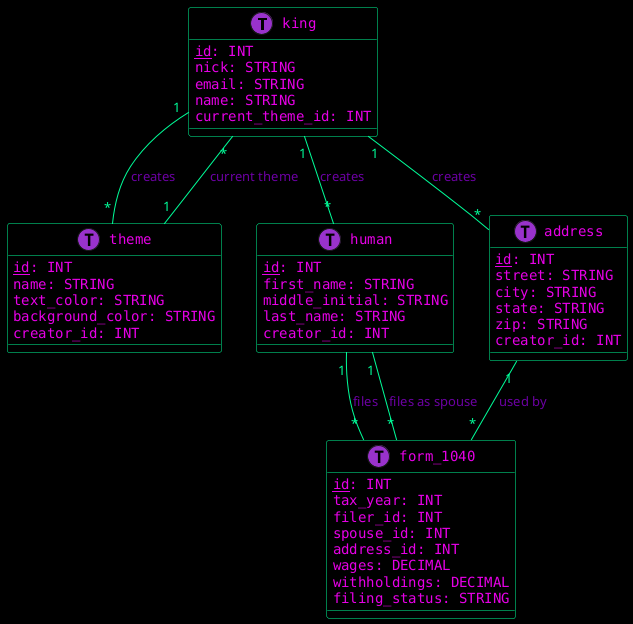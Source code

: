 @startuml

!define TABLE(x) class x << (T,#9932CC) >>
!define PRIMARY_KEY(x) <u>x</u>
!define FOREIGN_KEY(x) x
!define ONE "<color:#00ff99>1</color>"
!define MANY "<color:#00ff99>*</color>"
!define CREATES "<color:#6B00A2>creates</color>"
!define USES "<color:#6B00A2>used by</color>"
!define FILES "<color:#6B00A2>files</color>"
!define FILES_AS_SPOUSE "<color:#6B00A2>files as spouse</color>"
!define CURRENT_THEME "<color:#6B00A2>current theme</color>"

skinparam backgroundColor black

skinparam class {
    BackgroundColor black
    BorderColor #00ff99
    ArrowColor #00ff99
    FontColor #00ff99
    FontName DejaVu Sans Mono
}

skinparam classAttribute {
    FontColor #e600e6
    FontName DejaVu Sans Mono
}

TABLE(king) {
    PRIMARY_KEY(id): INT
    nick: STRING
    email: STRING
    name: STRING
    FOREIGN_KEY(current_theme_id): INT
}

TABLE(theme) {
    PRIMARY_KEY(id): INT
    name: STRING
    text_color: STRING
    background_color: STRING
    FOREIGN_KEY(creator_id): INT
}

TABLE(human) {
    PRIMARY_KEY(id): INT
    first_name: STRING
    middle_initial: STRING
    last_name: STRING
    FOREIGN_KEY(creator_id): INT
}

TABLE(address) {
    PRIMARY_KEY(id): INT
    street: STRING
    city: STRING
    state: STRING
    zip: STRING
    FOREIGN_KEY(creator_id): INT
}

TABLE(form_1040) {
    PRIMARY_KEY(id): INT
    tax_year: INT
    FOREIGN_KEY(filer_id): INT
    FOREIGN_KEY(spouse_id): INT
    FOREIGN_KEY(address_id): INT
    wages: DECIMAL
    withholdings: DECIMAL
    filing_status: STRING
}

king ONE -- MANY theme : CREATES
theme ONE -- MANY king : CURRENT_THEME
king ONE -- MANY human : CREATES
king ONE -- MANY address : CREATES
human ONE -- MANY form_1040 : FILES
human ONE -- MANY form_1040 : FILES_AS_SPOUSE
address ONE -- MANY form_1040 : USES

@enduml

